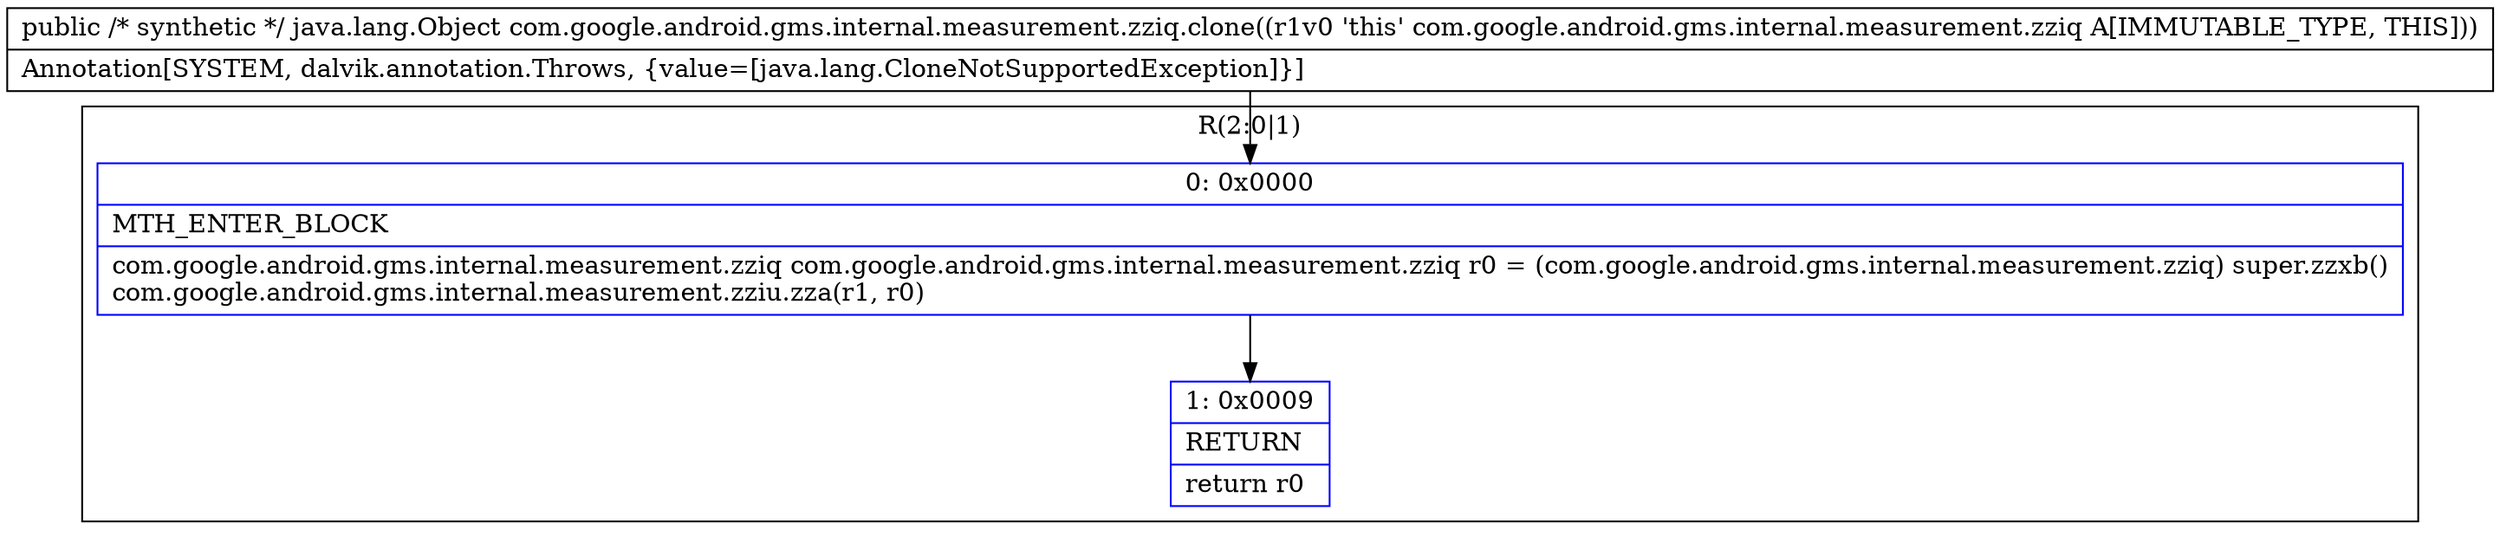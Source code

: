 digraph "CFG forcom.google.android.gms.internal.measurement.zziq.clone()Ljava\/lang\/Object;" {
subgraph cluster_Region_1555667418 {
label = "R(2:0|1)";
node [shape=record,color=blue];
Node_0 [shape=record,label="{0\:\ 0x0000|MTH_ENTER_BLOCK\l|com.google.android.gms.internal.measurement.zziq com.google.android.gms.internal.measurement.zziq r0 = (com.google.android.gms.internal.measurement.zziq) super.zzxb()\lcom.google.android.gms.internal.measurement.zziu.zza(r1, r0)\l}"];
Node_1 [shape=record,label="{1\:\ 0x0009|RETURN\l|return r0\l}"];
}
MethodNode[shape=record,label="{public \/* synthetic *\/ java.lang.Object com.google.android.gms.internal.measurement.zziq.clone((r1v0 'this' com.google.android.gms.internal.measurement.zziq A[IMMUTABLE_TYPE, THIS]))  | Annotation[SYSTEM, dalvik.annotation.Throws, \{value=[java.lang.CloneNotSupportedException]\}]\l}"];
MethodNode -> Node_0;
Node_0 -> Node_1;
}

